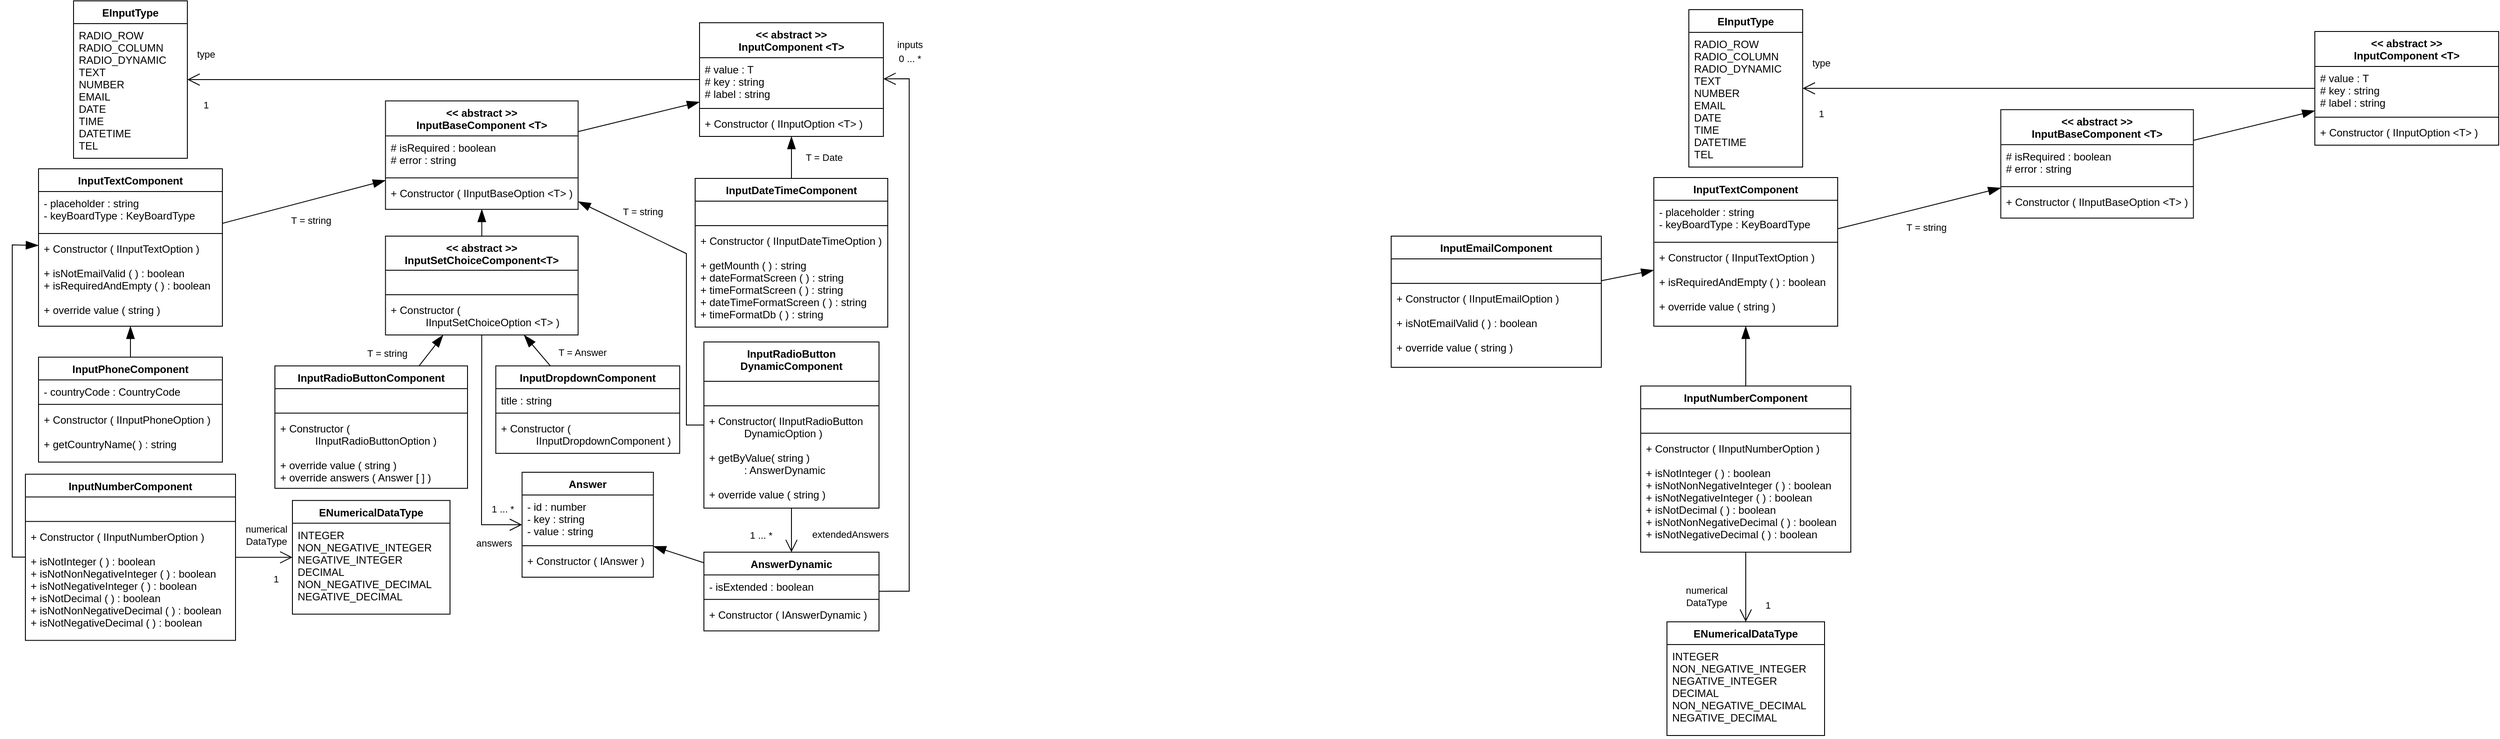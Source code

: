 <mxfile version="20.3.0" type="device"><diagram id="oLknjcHuUUipxlA5i6N5" name="Page-1"><mxGraphModel dx="874" dy="568" grid="1" gridSize="10" guides="1" tooltips="1" connect="1" arrows="1" fold="1" page="1" pageScale="1" pageWidth="4681" pageHeight="3300" math="0" shadow="0"><root><mxCell id="0"/><mxCell id="1" parent="0"/><mxCell id="k_0akFqak8C3ro5YNcgT-1" value="&lt;&lt; abstract &gt;&gt;&#10;InputComponent &lt;T&gt;" style="swimlane;fontStyle=1;align=center;verticalAlign=top;childLayout=stackLayout;horizontal=1;startSize=40;horizontalStack=0;resizeParent=1;resizeParentMax=0;resizeLast=0;collapsible=1;marginBottom=0;" vertex="1" parent="1"><mxGeometry x="970" y="155" width="210" height="130" as="geometry"/></mxCell><mxCell id="k_0akFqak8C3ro5YNcgT-2" value="# value : T&#10;# key : string&#10;# label : string" style="text;strokeColor=none;fillColor=none;align=left;verticalAlign=top;spacingLeft=4;spacingRight=4;overflow=hidden;rotatable=0;points=[[0,0.5],[1,0.5]];portConstraint=eastwest;" vertex="1" parent="k_0akFqak8C3ro5YNcgT-1"><mxGeometry y="40" width="210" height="54" as="geometry"/></mxCell><mxCell id="k_0akFqak8C3ro5YNcgT-3" value="" style="line;strokeWidth=1;fillColor=none;align=left;verticalAlign=middle;spacingTop=-1;spacingLeft=3;spacingRight=3;rotatable=0;labelPosition=right;points=[];portConstraint=eastwest;" vertex="1" parent="k_0akFqak8C3ro5YNcgT-1"><mxGeometry y="94" width="210" height="8" as="geometry"/></mxCell><mxCell id="k_0akFqak8C3ro5YNcgT-4" value="+ Constructor ( IInputOption &lt;T&gt; )" style="text;strokeColor=none;fillColor=none;align=left;verticalAlign=top;spacingLeft=4;spacingRight=4;overflow=hidden;rotatable=0;points=[[0,0.5],[1,0.5]];portConstraint=eastwest;" vertex="1" parent="k_0akFqak8C3ro5YNcgT-1"><mxGeometry y="102" width="210" height="28" as="geometry"/></mxCell><mxCell id="k_0akFqak8C3ro5YNcgT-5" value="EInputType" style="swimlane;fontStyle=1;align=center;verticalAlign=top;childLayout=stackLayout;horizontal=1;startSize=26;horizontalStack=0;resizeParent=1;resizeParentMax=0;resizeLast=0;collapsible=1;marginBottom=0;" vertex="1" parent="1"><mxGeometry x="255" y="130" width="130" height="180" as="geometry"/></mxCell><mxCell id="k_0akFqak8C3ro5YNcgT-6" value="RADIO_ROW&#10;    RADIO_COLUMN&#10;    RADIO_DYNAMIC&#10;    TEXT&#10;    NUMBER&#10;    EMAIL&#10;    DATE&#10;    TIME&#10;    DATETIME&#10;TEL" style="text;strokeColor=none;fillColor=none;align=left;verticalAlign=top;spacingLeft=4;spacingRight=4;overflow=hidden;rotatable=0;points=[[0,0.5],[1,0.5]];portConstraint=eastwest;" vertex="1" parent="k_0akFqak8C3ro5YNcgT-5"><mxGeometry y="26" width="130" height="154" as="geometry"/></mxCell><mxCell id="k_0akFqak8C3ro5YNcgT-7" value="" style="endArrow=open;html=1;rounded=0;endFill=0;endSize=12;startSize=12;" edge="1" parent="1" source="k_0akFqak8C3ro5YNcgT-1" target="k_0akFqak8C3ro5YNcgT-5"><mxGeometry width="50" height="50" relative="1" as="geometry"><mxPoint x="688" y="475" as="sourcePoint"/><mxPoint x="738" y="425" as="targetPoint"/></mxGeometry></mxCell><mxCell id="k_0akFqak8C3ro5YNcgT-8" value="type" style="edgeLabel;html=1;align=center;verticalAlign=middle;resizable=0;points=[];" vertex="1" connectable="0" parent="k_0akFqak8C3ro5YNcgT-7"><mxGeometry x="-0.674" relative="1" as="geometry"><mxPoint x="-469" y="-29" as="offset"/></mxGeometry></mxCell><mxCell id="k_0akFqak8C3ro5YNcgT-9" value="1" style="edgeLabel;html=1;align=center;verticalAlign=middle;resizable=0;points=[];" vertex="1" connectable="0" parent="k_0akFqak8C3ro5YNcgT-7"><mxGeometry x="-0.396" y="-3" relative="1" as="geometry"><mxPoint x="-388" y="32" as="offset"/></mxGeometry></mxCell><mxCell id="k_0akFqak8C3ro5YNcgT-10" value="&lt;&lt; abstract &gt;&gt;&#10;InputBaseComponent &lt;T&gt;" style="swimlane;fontStyle=1;align=center;verticalAlign=top;childLayout=stackLayout;horizontal=1;startSize=40;horizontalStack=0;resizeParent=1;resizeParentMax=0;resizeLast=0;collapsible=1;marginBottom=0;" vertex="1" parent="1"><mxGeometry x="611.3" y="244.33" width="220" height="124" as="geometry"/></mxCell><mxCell id="k_0akFqak8C3ro5YNcgT-11" value="# isRequired : boolean&#10;# error : string" style="text;strokeColor=none;fillColor=none;align=left;verticalAlign=top;spacingLeft=4;spacingRight=4;overflow=hidden;rotatable=0;points=[[0,0.5],[1,0.5]];portConstraint=eastwest;" vertex="1" parent="k_0akFqak8C3ro5YNcgT-10"><mxGeometry y="40" width="220" height="44" as="geometry"/></mxCell><mxCell id="k_0akFqak8C3ro5YNcgT-12" value="" style="line;strokeWidth=1;fillColor=none;align=left;verticalAlign=middle;spacingTop=-1;spacingLeft=3;spacingRight=3;rotatable=0;labelPosition=right;points=[];portConstraint=eastwest;" vertex="1" parent="k_0akFqak8C3ro5YNcgT-10"><mxGeometry y="84" width="220" height="8" as="geometry"/></mxCell><mxCell id="k_0akFqak8C3ro5YNcgT-13" value="+ Constructor ( IInputBaseOption &lt;T&gt; )" style="text;strokeColor=none;fillColor=none;align=left;verticalAlign=top;spacingLeft=4;spacingRight=4;overflow=hidden;rotatable=0;points=[[0,0.5],[1,0.5]];portConstraint=eastwest;" vertex="1" parent="k_0akFqak8C3ro5YNcgT-10"><mxGeometry y="92" width="220" height="32" as="geometry"/></mxCell><mxCell id="k_0akFqak8C3ro5YNcgT-14" value="InputDateTimeComponent" style="swimlane;fontStyle=1;align=center;verticalAlign=top;childLayout=stackLayout;horizontal=1;startSize=26;horizontalStack=0;resizeParent=1;resizeParentMax=0;resizeLast=0;collapsible=1;marginBottom=0;" vertex="1" parent="1"><mxGeometry x="965" y="333" width="220" height="170" as="geometry"/></mxCell><mxCell id="k_0akFqak8C3ro5YNcgT-15" value=" " style="text;strokeColor=none;fillColor=none;align=left;verticalAlign=top;spacingLeft=4;spacingRight=4;overflow=hidden;rotatable=0;points=[[0,0.5],[1,0.5]];portConstraint=eastwest;" vertex="1" parent="k_0akFqak8C3ro5YNcgT-14"><mxGeometry y="26" width="220" height="24" as="geometry"/></mxCell><mxCell id="k_0akFqak8C3ro5YNcgT-16" value="" style="line;strokeWidth=1;fillColor=none;align=left;verticalAlign=middle;spacingTop=-1;spacingLeft=3;spacingRight=3;rotatable=0;labelPosition=right;points=[];portConstraint=eastwest;" vertex="1" parent="k_0akFqak8C3ro5YNcgT-14"><mxGeometry y="50" width="220" height="8" as="geometry"/></mxCell><mxCell id="k_0akFqak8C3ro5YNcgT-17" value="+ Constructor ( IInputDateTimeOption )&#10;&#10;+ getMounth ( ) : string&#10;+ dateFormatScreen ( ) : string&#10;+ timeFormatScreen ( ) : string&#10;+ dateTimeFormatScreen ( ) : string&#10;+ timeFormatDb ( ) : string" style="text;strokeColor=none;fillColor=none;align=left;verticalAlign=top;spacingLeft=4;spacingRight=4;overflow=hidden;rotatable=0;points=[[0,0.5],[1,0.5]];portConstraint=eastwest;" vertex="1" parent="k_0akFqak8C3ro5YNcgT-14"><mxGeometry y="58" width="220" height="112" as="geometry"/></mxCell><mxCell id="k_0akFqak8C3ro5YNcgT-18" value="" style="endArrow=blockThin;html=1;rounded=0;endFill=1;endSize=12;startSize=12;" edge="1" parent="1" source="k_0akFqak8C3ro5YNcgT-10" target="k_0akFqak8C3ro5YNcgT-1"><mxGeometry width="50" height="50" relative="1" as="geometry"><mxPoint x="568.002" y="770.0" as="sourcePoint"/><mxPoint x="696.987" y="670.0" as="targetPoint"/></mxGeometry></mxCell><mxCell id="k_0akFqak8C3ro5YNcgT-19" value="" style="endArrow=blockThin;html=1;rounded=0;endFill=1;endSize=12;startSize=12;" edge="1" parent="1" source="k_0akFqak8C3ro5YNcgT-14" target="k_0akFqak8C3ro5YNcgT-1"><mxGeometry width="50" height="50" relative="1" as="geometry"><mxPoint x="515.429" y="627" as="sourcePoint"/><mxPoint x="636.607" y="540" as="targetPoint"/></mxGeometry></mxCell><mxCell id="k_0akFqak8C3ro5YNcgT-20" value="T = Date" style="edgeLabel;html=1;align=center;verticalAlign=middle;resizable=0;points=[];" vertex="1" connectable="0" parent="k_0akFqak8C3ro5YNcgT-19"><mxGeometry x="-0.301" y="-2" relative="1" as="geometry"><mxPoint x="35" y="-7" as="offset"/></mxGeometry></mxCell><mxCell id="k_0akFqak8C3ro5YNcgT-21" value="InputTextComponent" style="swimlane;fontStyle=1;align=center;verticalAlign=top;childLayout=stackLayout;horizontal=1;startSize=26;horizontalStack=0;resizeParent=1;resizeParentMax=0;resizeLast=0;collapsible=1;marginBottom=0;" vertex="1" parent="1"><mxGeometry x="215" y="322" width="210" height="180" as="geometry"/></mxCell><mxCell id="k_0akFqak8C3ro5YNcgT-22" value="- placeholder : string&#10;- keyBoardType : KeyBoardType&#10;" style="text;strokeColor=none;fillColor=none;align=left;verticalAlign=top;spacingLeft=4;spacingRight=4;overflow=hidden;rotatable=0;points=[[0,0.5],[1,0.5]];portConstraint=eastwest;" vertex="1" parent="k_0akFqak8C3ro5YNcgT-21"><mxGeometry y="26" width="210" height="44" as="geometry"/></mxCell><mxCell id="k_0akFqak8C3ro5YNcgT-23" value="" style="line;strokeWidth=1;fillColor=none;align=left;verticalAlign=middle;spacingTop=-1;spacingLeft=3;spacingRight=3;rotatable=0;labelPosition=right;points=[];portConstraint=eastwest;" vertex="1" parent="k_0akFqak8C3ro5YNcgT-21"><mxGeometry y="70" width="210" height="8" as="geometry"/></mxCell><mxCell id="k_0akFqak8C3ro5YNcgT-24" value="+ Constructor ( IInputTextOption )&#10;&#10;+ isNotEmailValid ( ) : boolean&#10;+ isRequiredAndEmpty ( ) : boolean&#10;&#10;+ override value ( string )" style="text;strokeColor=none;fillColor=none;align=left;verticalAlign=top;spacingLeft=4;spacingRight=4;overflow=hidden;rotatable=0;points=[[0,0.5],[1,0.5]];portConstraint=eastwest;" vertex="1" parent="k_0akFqak8C3ro5YNcgT-21"><mxGeometry y="78" width="210" height="102" as="geometry"/></mxCell><mxCell id="k_0akFqak8C3ro5YNcgT-25" value="" style="endArrow=blockThin;html=1;rounded=0;endFill=1;endSize=12;startSize=12;" edge="1" parent="1" source="k_0akFqak8C3ro5YNcgT-21" target="k_0akFqak8C3ro5YNcgT-10"><mxGeometry width="50" height="50" relative="1" as="geometry"><mxPoint x="696.89" y="821" as="sourcePoint"/><mxPoint x="572.003" y="734" as="targetPoint"/><Array as="points"/></mxGeometry></mxCell><mxCell id="k_0akFqak8C3ro5YNcgT-26" value="T = string" style="edgeLabel;html=1;align=center;verticalAlign=middle;resizable=0;points=[];" vertex="1" connectable="0" parent="k_0akFqak8C3ro5YNcgT-25"><mxGeometry x="-0.301" y="-2" relative="1" as="geometry"><mxPoint x="35" y="12" as="offset"/></mxGeometry></mxCell><mxCell id="k_0akFqak8C3ro5YNcgT-27" value="InputNumberComponent" style="swimlane;fontStyle=1;align=center;verticalAlign=top;childLayout=stackLayout;horizontal=1;startSize=26;horizontalStack=0;resizeParent=1;resizeParentMax=0;resizeLast=0;collapsible=1;marginBottom=0;" vertex="1" parent="1"><mxGeometry x="200" y="671.27" width="240" height="190" as="geometry"/></mxCell><mxCell id="k_0akFqak8C3ro5YNcgT-28" value=" " style="text;strokeColor=none;fillColor=none;align=left;verticalAlign=top;spacingLeft=4;spacingRight=4;overflow=hidden;rotatable=0;points=[[0,0.5],[1,0.5]];portConstraint=eastwest;" vertex="1" parent="k_0akFqak8C3ro5YNcgT-27"><mxGeometry y="26" width="240" height="24" as="geometry"/></mxCell><mxCell id="k_0akFqak8C3ro5YNcgT-29" value="" style="line;strokeWidth=1;fillColor=none;align=left;verticalAlign=middle;spacingTop=-1;spacingLeft=3;spacingRight=3;rotatable=0;labelPosition=right;points=[];portConstraint=eastwest;" vertex="1" parent="k_0akFqak8C3ro5YNcgT-27"><mxGeometry y="50" width="240" height="8" as="geometry"/></mxCell><mxCell id="k_0akFqak8C3ro5YNcgT-30" value="+ Constructor ( IInputNumberOption )&#10;&#10;+ isNotInteger ( ) : boolean&#10;+ isNotNonNegativeInteger ( ) : boolean&#10;+ isNotNegativeInteger ( ) : boolean&#10;+ isNotDecimal ( ) : boolean&#10;+ isNotNonNegativeDecimal ( ) : boolean&#10;+ isNotNegativeDecimal ( ) : boolean" style="text;strokeColor=none;fillColor=none;align=left;verticalAlign=top;spacingLeft=4;spacingRight=4;overflow=hidden;rotatable=0;points=[[0,0.5],[1,0.5]];portConstraint=eastwest;" vertex="1" parent="k_0akFqak8C3ro5YNcgT-27"><mxGeometry y="58" width="240" height="132" as="geometry"/></mxCell><mxCell id="k_0akFqak8C3ro5YNcgT-31" value="" style="endArrow=blockThin;html=1;rounded=0;endFill=1;endSize=12;startSize=12;" edge="1" parent="1" source="k_0akFqak8C3ro5YNcgT-27" target="k_0akFqak8C3ro5YNcgT-21"><mxGeometry width="50" height="50" relative="1" as="geometry"><mxPoint x="40.001" y="719.94" as="sourcePoint"/><mxPoint x="117.861" y="624.94" as="targetPoint"/><Array as="points"><mxPoint x="185" y="766"/><mxPoint x="185" y="409"/></Array></mxGeometry></mxCell><mxCell id="k_0akFqak8C3ro5YNcgT-32" value="&lt;&lt; abstract &gt;&gt;&#10;InputSetChoiceComponent&lt;T&gt;" style="swimlane;fontStyle=1;align=center;verticalAlign=top;childLayout=stackLayout;horizontal=1;startSize=39;horizontalStack=0;resizeParent=1;resizeParentMax=0;resizeLast=0;collapsible=1;marginBottom=0;" vertex="1" parent="1"><mxGeometry x="611.3" y="399" width="220" height="113" as="geometry"/></mxCell><mxCell id="k_0akFqak8C3ro5YNcgT-33" value=" " style="text;strokeColor=none;fillColor=none;align=left;verticalAlign=top;spacingLeft=4;spacingRight=4;overflow=hidden;rotatable=0;points=[[0,0.5],[1,0.5]];portConstraint=eastwest;" vertex="1" parent="k_0akFqak8C3ro5YNcgT-32"><mxGeometry y="39" width="220" height="24" as="geometry"/></mxCell><mxCell id="k_0akFqak8C3ro5YNcgT-34" value="" style="line;strokeWidth=1;fillColor=none;align=left;verticalAlign=middle;spacingTop=-1;spacingLeft=3;spacingRight=3;rotatable=0;labelPosition=right;points=[];portConstraint=eastwest;" vertex="1" parent="k_0akFqak8C3ro5YNcgT-32"><mxGeometry y="63" width="220" height="8" as="geometry"/></mxCell><mxCell id="k_0akFqak8C3ro5YNcgT-35" value="+ Constructor (&#10;            IInputSetChoiceOption &lt;T&gt; )&#10;" style="text;strokeColor=none;fillColor=none;align=left;verticalAlign=top;spacingLeft=4;spacingRight=4;overflow=hidden;rotatable=0;points=[[0,0.5],[1,0.5]];portConstraint=eastwest;" vertex="1" parent="k_0akFqak8C3ro5YNcgT-32"><mxGeometry y="71" width="220" height="42" as="geometry"/></mxCell><mxCell id="k_0akFqak8C3ro5YNcgT-36" value="" style="endArrow=blockThin;html=1;rounded=0;endFill=1;endSize=12;startSize=12;" edge="1" parent="1" source="k_0akFqak8C3ro5YNcgT-32" target="k_0akFqak8C3ro5YNcgT-10"><mxGeometry width="50" height="50" relative="1" as="geometry"><mxPoint x="564.05" y="734.33" as="sourcePoint"/><mxPoint x="635.3" y="639.33" as="targetPoint"/></mxGeometry></mxCell><mxCell id="k_0akFqak8C3ro5YNcgT-37" value="Answer" style="swimlane;fontStyle=1;align=center;verticalAlign=top;childLayout=stackLayout;horizontal=1;startSize=26;horizontalStack=0;resizeParent=1;resizeParentMax=0;resizeLast=0;collapsible=1;marginBottom=0;" vertex="1" parent="1"><mxGeometry x="767.3" y="669.0" width="150" height="120" as="geometry"/></mxCell><mxCell id="k_0akFqak8C3ro5YNcgT-38" value="- id : number&#10;- key : string&#10;- value : string" style="text;strokeColor=none;fillColor=none;align=left;verticalAlign=top;spacingLeft=4;spacingRight=4;overflow=hidden;rotatable=0;points=[[0,0.5],[1,0.5]];portConstraint=eastwest;" vertex="1" parent="k_0akFqak8C3ro5YNcgT-37"><mxGeometry y="26" width="150" height="54" as="geometry"/></mxCell><mxCell id="k_0akFqak8C3ro5YNcgT-39" value="" style="line;strokeWidth=1;fillColor=none;align=left;verticalAlign=middle;spacingTop=-1;spacingLeft=3;spacingRight=3;rotatable=0;labelPosition=right;points=[];portConstraint=eastwest;" vertex="1" parent="k_0akFqak8C3ro5YNcgT-37"><mxGeometry y="80" width="150" height="8" as="geometry"/></mxCell><mxCell id="k_0akFqak8C3ro5YNcgT-40" value="+ Constructor ( IAnswer )" style="text;strokeColor=none;fillColor=none;align=left;verticalAlign=top;spacingLeft=4;spacingRight=4;overflow=hidden;rotatable=0;points=[[0,0.5],[1,0.5]];portConstraint=eastwest;" vertex="1" parent="k_0akFqak8C3ro5YNcgT-37"><mxGeometry y="88" width="150" height="32" as="geometry"/></mxCell><mxCell id="k_0akFqak8C3ro5YNcgT-41" value="AnswerDynamic" style="swimlane;fontStyle=1;align=center;verticalAlign=top;childLayout=stackLayout;horizontal=1;startSize=26;horizontalStack=0;resizeParent=1;resizeParentMax=0;resizeLast=0;collapsible=1;marginBottom=0;" vertex="1" parent="1"><mxGeometry x="975" y="760.33" width="200" height="90" as="geometry"/></mxCell><mxCell id="k_0akFqak8C3ro5YNcgT-42" value="- isExtended : boolean" style="text;strokeColor=none;fillColor=none;align=left;verticalAlign=top;spacingLeft=4;spacingRight=4;overflow=hidden;rotatable=0;points=[[0,0.5],[1,0.5]];portConstraint=eastwest;" vertex="1" parent="k_0akFqak8C3ro5YNcgT-41"><mxGeometry y="26" width="200" height="24" as="geometry"/></mxCell><mxCell id="k_0akFqak8C3ro5YNcgT-43" value="" style="line;strokeWidth=1;fillColor=none;align=left;verticalAlign=middle;spacingTop=-1;spacingLeft=3;spacingRight=3;rotatable=0;labelPosition=right;points=[];portConstraint=eastwest;" vertex="1" parent="k_0akFqak8C3ro5YNcgT-41"><mxGeometry y="50" width="200" height="8" as="geometry"/></mxCell><mxCell id="k_0akFqak8C3ro5YNcgT-44" value="+ Constructor ( IAnswerDynamic )" style="text;strokeColor=none;fillColor=none;align=left;verticalAlign=top;spacingLeft=4;spacingRight=4;overflow=hidden;rotatable=0;points=[[0,0.5],[1,0.5]];portConstraint=eastwest;" vertex="1" parent="k_0akFqak8C3ro5YNcgT-41"><mxGeometry y="58" width="200" height="32" as="geometry"/></mxCell><mxCell id="k_0akFqak8C3ro5YNcgT-45" value="InputPhoneComponent" style="swimlane;fontStyle=1;align=center;verticalAlign=top;childLayout=stackLayout;horizontal=1;startSize=26;horizontalStack=0;resizeParent=1;resizeParentMax=0;resizeLast=0;collapsible=1;marginBottom=0;" vertex="1" parent="1"><mxGeometry x="215" y="537.39" width="210" height="120" as="geometry"/></mxCell><mxCell id="k_0akFqak8C3ro5YNcgT-46" value="- countryCode : CountryCode" style="text;strokeColor=none;fillColor=none;align=left;verticalAlign=top;spacingLeft=4;spacingRight=4;overflow=hidden;rotatable=0;points=[[0,0.5],[1,0.5]];portConstraint=eastwest;" vertex="1" parent="k_0akFqak8C3ro5YNcgT-45"><mxGeometry y="26" width="210" height="24" as="geometry"/></mxCell><mxCell id="k_0akFqak8C3ro5YNcgT-47" value="" style="line;strokeWidth=1;fillColor=none;align=left;verticalAlign=middle;spacingTop=-1;spacingLeft=3;spacingRight=3;rotatable=0;labelPosition=right;points=[];portConstraint=eastwest;" vertex="1" parent="k_0akFqak8C3ro5YNcgT-45"><mxGeometry y="50" width="210" height="8" as="geometry"/></mxCell><mxCell id="k_0akFqak8C3ro5YNcgT-48" value="+ Constructor ( IInputPhoneOption )&#10;&#10;+ getCountryName( ) : string" style="text;strokeColor=none;fillColor=none;align=left;verticalAlign=top;spacingLeft=4;spacingRight=4;overflow=hidden;rotatable=0;points=[[0,0.5],[1,0.5]];portConstraint=eastwest;" vertex="1" parent="k_0akFqak8C3ro5YNcgT-45"><mxGeometry y="58" width="210" height="62" as="geometry"/></mxCell><mxCell id="k_0akFqak8C3ro5YNcgT-49" value="" style="endArrow=blockThin;html=1;rounded=0;endFill=1;endSize=12;startSize=12;" edge="1" parent="1" source="k_0akFqak8C3ro5YNcgT-45" target="k_0akFqak8C3ro5YNcgT-21"><mxGeometry width="50" height="50" relative="1" as="geometry"><mxPoint x="250" y="724.94" as="sourcePoint"/><mxPoint x="120" y="654.94" as="targetPoint"/><Array as="points"/></mxGeometry></mxCell><mxCell id="k_0akFqak8C3ro5YNcgT-50" value="" style="endArrow=open;html=1;rounded=0;endFill=0;endSize=12;startSize=12;" edge="1" parent="1" source="k_0akFqak8C3ro5YNcgT-32" target="k_0akFqak8C3ro5YNcgT-37"><mxGeometry width="50" height="50" relative="1" as="geometry"><mxPoint x="865.516" y="709.33" as="sourcePoint"/><mxPoint x="808" y="674.995" as="targetPoint"/><Array as="points"><mxPoint x="721" y="729"/></Array></mxGeometry></mxCell><mxCell id="k_0akFqak8C3ro5YNcgT-51" value="answers" style="edgeLabel;html=1;align=center;verticalAlign=middle;resizable=0;points=[];" vertex="1" connectable="0" parent="k_0akFqak8C3ro5YNcgT-50"><mxGeometry x="-0.674" relative="1" as="geometry"><mxPoint x="14" y="195" as="offset"/></mxGeometry></mxCell><mxCell id="k_0akFqak8C3ro5YNcgT-52" value="1 ... *" style="edgeLabel;html=1;align=center;verticalAlign=middle;resizable=0;points=[];" vertex="1" connectable="0" parent="k_0akFqak8C3ro5YNcgT-50"><mxGeometry x="-0.396" y="-3" relative="1" as="geometry"><mxPoint x="27" y="119" as="offset"/></mxGeometry></mxCell><mxCell id="k_0akFqak8C3ro5YNcgT-53" value="InputRadioButton&#10;DynamicComponent" style="swimlane;fontStyle=1;align=center;verticalAlign=top;childLayout=stackLayout;horizontal=1;startSize=45;horizontalStack=0;resizeParent=1;resizeParentMax=0;resizeLast=0;collapsible=1;marginBottom=0;" vertex="1" parent="1"><mxGeometry x="975" y="520" width="200" height="190" as="geometry"/></mxCell><mxCell id="k_0akFqak8C3ro5YNcgT-54" value=" " style="text;strokeColor=none;fillColor=none;align=left;verticalAlign=top;spacingLeft=4;spacingRight=4;overflow=hidden;rotatable=0;points=[[0,0.5],[1,0.5]];portConstraint=eastwest;" vertex="1" parent="k_0akFqak8C3ro5YNcgT-53"><mxGeometry y="45" width="200" height="24" as="geometry"/></mxCell><mxCell id="k_0akFqak8C3ro5YNcgT-55" value="" style="line;strokeWidth=1;fillColor=none;align=left;verticalAlign=middle;spacingTop=-1;spacingLeft=3;spacingRight=3;rotatable=0;labelPosition=right;points=[];portConstraint=eastwest;" vertex="1" parent="k_0akFqak8C3ro5YNcgT-53"><mxGeometry y="69" width="200" height="8" as="geometry"/></mxCell><mxCell id="k_0akFqak8C3ro5YNcgT-56" value="+ Constructor( IInputRadioButton&#10;            DynamicOption )&#10;&#10;+ getByValue( string )&#10;            : AnswerDynamic&#10;&#10;+ override value ( string )" style="text;strokeColor=none;fillColor=none;align=left;verticalAlign=top;spacingLeft=4;spacingRight=4;overflow=hidden;rotatable=0;points=[[0,0.5],[1,0.5]];portConstraint=eastwest;" vertex="1" parent="k_0akFqak8C3ro5YNcgT-53"><mxGeometry y="77" width="200" height="113" as="geometry"/></mxCell><mxCell id="k_0akFqak8C3ro5YNcgT-57" value="" style="endArrow=blockThin;html=1;rounded=0;endFill=1;endSize=12;startSize=12;" edge="1" parent="1" source="k_0akFqak8C3ro5YNcgT-53" target="k_0akFqak8C3ro5YNcgT-10"><mxGeometry width="50" height="50" relative="1" as="geometry"><mxPoint x="712.706" y="774" as="sourcePoint"/><mxPoint x="660.353" y="685" as="targetPoint"/><Array as="points"><mxPoint x="955" y="615"/><mxPoint x="955" y="419"/></Array></mxGeometry></mxCell><mxCell id="k_0akFqak8C3ro5YNcgT-58" value="T = string" style="edgeLabel;html=1;align=center;verticalAlign=middle;resizable=0;points=[];" vertex="1" connectable="0" parent="k_0akFqak8C3ro5YNcgT-57"><mxGeometry x="-0.301" y="-2" relative="1" as="geometry"><mxPoint x="-52" y="-141" as="offset"/></mxGeometry></mxCell><mxCell id="k_0akFqak8C3ro5YNcgT-59" value="" style="endArrow=open;html=1;rounded=0;endFill=0;endSize=12;startSize=12;" edge="1" parent="1" source="k_0akFqak8C3ro5YNcgT-53" target="k_0akFqak8C3ro5YNcgT-41"><mxGeometry width="50" height="50" relative="1" as="geometry"><mxPoint x="15" y="536" as="sourcePoint"/><mxPoint x="15" y="616" as="targetPoint"/></mxGeometry></mxCell><mxCell id="k_0akFqak8C3ro5YNcgT-60" value="extendedAnswers" style="edgeLabel;html=1;align=center;verticalAlign=middle;resizable=0;points=[];" vertex="1" connectable="0" parent="k_0akFqak8C3ro5YNcgT-59"><mxGeometry x="-0.674" relative="1" as="geometry"><mxPoint x="67" y="22" as="offset"/></mxGeometry></mxCell><mxCell id="k_0akFqak8C3ro5YNcgT-61" value="1 ... *" style="edgeLabel;html=1;align=center;verticalAlign=middle;resizable=0;points=[];" vertex="1" connectable="0" parent="k_0akFqak8C3ro5YNcgT-59"><mxGeometry x="-0.396" y="-3" relative="1" as="geometry"><mxPoint x="-32" y="16" as="offset"/></mxGeometry></mxCell><mxCell id="k_0akFqak8C3ro5YNcgT-62" value="" style="curved=1;endArrow=blockThin;html=1;rounded=0;endFill=1;endSize=12;startSize=12;" edge="1" parent="1" source="k_0akFqak8C3ro5YNcgT-41" target="k_0akFqak8C3ro5YNcgT-37"><mxGeometry width="50" height="50" relative="1" as="geometry"><mxPoint x="828" y="865.33" as="sourcePoint"/><mxPoint x="835" y="790" as="targetPoint"/><Array as="points"/></mxGeometry></mxCell><mxCell id="k_0akFqak8C3ro5YNcgT-63" value="" style="endArrow=open;html=1;rounded=0;endFill=0;endSize=12;startSize=12;" edge="1" parent="1" source="k_0akFqak8C3ro5YNcgT-41" target="k_0akFqak8C3ro5YNcgT-1"><mxGeometry width="50" height="50" relative="1" as="geometry"><mxPoint x="232.48" y="505" as="sourcePoint"/><mxPoint x="232.48" y="571" as="targetPoint"/><Array as="points"><mxPoint x="1209.48" y="805"/><mxPoint x="1209.48" y="219"/></Array></mxGeometry></mxCell><mxCell id="k_0akFqak8C3ro5YNcgT-64" value="inputs" style="edgeLabel;html=1;align=center;verticalAlign=middle;resizable=0;points=[];" vertex="1" connectable="0" parent="k_0akFqak8C3ro5YNcgT-63"><mxGeometry x="-0.674" relative="1" as="geometry"><mxPoint y="-554" as="offset"/></mxGeometry></mxCell><mxCell id="k_0akFqak8C3ro5YNcgT-65" value="0 ... *" style="edgeLabel;html=1;align=center;verticalAlign=middle;resizable=0;points=[];" vertex="1" connectable="0" parent="k_0akFqak8C3ro5YNcgT-63"><mxGeometry x="-0.396" y="-3" relative="1" as="geometry"><mxPoint x="-3" y="-447" as="offset"/></mxGeometry></mxCell><mxCell id="k_0akFqak8C3ro5YNcgT-66" value="ENumericalDataType" style="swimlane;fontStyle=1;align=center;verticalAlign=top;childLayout=stackLayout;horizontal=1;startSize=26;horizontalStack=0;resizeParent=1;resizeParentMax=0;resizeLast=0;collapsible=1;marginBottom=0;" vertex="1" parent="1"><mxGeometry x="505" y="701.27" width="180" height="130" as="geometry"/></mxCell><mxCell id="k_0akFqak8C3ro5YNcgT-67" value="INTEGER&#10;NON_NEGATIVE_INTEGER&#10;NEGATIVE_INTEGER&#10;DECIMAL&#10;NON_NEGATIVE_DECIMAL&#10;NEGATIVE_DECIMAL" style="text;strokeColor=none;fillColor=none;align=left;verticalAlign=top;spacingLeft=4;spacingRight=4;overflow=hidden;rotatable=0;points=[[0,0.5],[1,0.5]];portConstraint=eastwest;" vertex="1" parent="k_0akFqak8C3ro5YNcgT-66"><mxGeometry y="26" width="180" height="104" as="geometry"/></mxCell><mxCell id="k_0akFqak8C3ro5YNcgT-68" value="" style="endArrow=open;html=1;rounded=0;endFill=0;endSize=12;startSize=12;" edge="1" parent="1" source="k_0akFqak8C3ro5YNcgT-27" target="k_0akFqak8C3ro5YNcgT-66"><mxGeometry width="50" height="50" relative="1" as="geometry"><mxPoint x="723" y="984.58" as="sourcePoint"/><mxPoint x="638" y="984.58" as="targetPoint"/><Array as="points"/></mxGeometry></mxCell><mxCell id="k_0akFqak8C3ro5YNcgT-69" value="numerical&lt;br&gt;DataType" style="edgeLabel;html=1;align=center;verticalAlign=middle;resizable=0;points=[];" vertex="1" connectable="0" parent="k_0akFqak8C3ro5YNcgT-68"><mxGeometry x="-0.674" relative="1" as="geometry"><mxPoint x="24" y="-26" as="offset"/></mxGeometry></mxCell><mxCell id="k_0akFqak8C3ro5YNcgT-70" value="1" style="edgeLabel;html=1;align=center;verticalAlign=middle;resizable=0;points=[];" vertex="1" connectable="0" parent="k_0akFqak8C3ro5YNcgT-68"><mxGeometry x="-0.396" y="-3" relative="1" as="geometry"><mxPoint x="26" y="21" as="offset"/></mxGeometry></mxCell><mxCell id="k_0akFqak8C3ro5YNcgT-71" value="InputRadioButtonComponent" style="swimlane;fontStyle=1;align=center;verticalAlign=top;childLayout=stackLayout;horizontal=1;startSize=26;horizontalStack=0;resizeParent=1;resizeParentMax=0;resizeLast=0;collapsible=1;marginBottom=0;" vertex="1" parent="1"><mxGeometry x="485" y="547.39" width="220" height="140" as="geometry"/></mxCell><mxCell id="k_0akFqak8C3ro5YNcgT-72" value=" " style="text;strokeColor=none;fillColor=none;align=left;verticalAlign=top;spacingLeft=4;spacingRight=4;overflow=hidden;rotatable=0;points=[[0,0.5],[1,0.5]];portConstraint=eastwest;" vertex="1" parent="k_0akFqak8C3ro5YNcgT-71"><mxGeometry y="26" width="220" height="24" as="geometry"/></mxCell><mxCell id="k_0akFqak8C3ro5YNcgT-73" value="" style="line;strokeWidth=1;fillColor=none;align=left;verticalAlign=middle;spacingTop=-1;spacingLeft=3;spacingRight=3;rotatable=0;labelPosition=right;points=[];portConstraint=eastwest;" vertex="1" parent="k_0akFqak8C3ro5YNcgT-71"><mxGeometry y="50" width="220" height="8" as="geometry"/></mxCell><mxCell id="k_0akFqak8C3ro5YNcgT-74" value="+ Constructor (&#10;            IInputRadioButtonOption )&#10;&#10;+ override value ( string ) &#10;+ override answers ( Answer [ ] )" style="text;strokeColor=none;fillColor=none;align=left;verticalAlign=top;spacingLeft=4;spacingRight=4;overflow=hidden;rotatable=0;points=[[0,0.5],[1,0.5]];portConstraint=eastwest;" vertex="1" parent="k_0akFqak8C3ro5YNcgT-71"><mxGeometry y="58" width="220" height="82" as="geometry"/></mxCell><mxCell id="k_0akFqak8C3ro5YNcgT-75" value="InputDropdownComponent" style="swimlane;fontStyle=1;align=center;verticalAlign=top;childLayout=stackLayout;horizontal=1;startSize=26;horizontalStack=0;resizeParent=1;resizeParentMax=0;resizeLast=0;collapsible=1;marginBottom=0;" vertex="1" parent="1"><mxGeometry x="737.3" y="547.39" width="210" height="100" as="geometry"/></mxCell><mxCell id="k_0akFqak8C3ro5YNcgT-76" value="title : string" style="text;strokeColor=none;fillColor=none;align=left;verticalAlign=top;spacingLeft=4;spacingRight=4;overflow=hidden;rotatable=0;points=[[0,0.5],[1,0.5]];portConstraint=eastwest;" vertex="1" parent="k_0akFqak8C3ro5YNcgT-75"><mxGeometry y="26" width="210" height="24" as="geometry"/></mxCell><mxCell id="k_0akFqak8C3ro5YNcgT-77" value="" style="line;strokeWidth=1;fillColor=none;align=left;verticalAlign=middle;spacingTop=-1;spacingLeft=3;spacingRight=3;rotatable=0;labelPosition=right;points=[];portConstraint=eastwest;" vertex="1" parent="k_0akFqak8C3ro5YNcgT-75"><mxGeometry y="50" width="210" height="8" as="geometry"/></mxCell><mxCell id="k_0akFqak8C3ro5YNcgT-78" value="+ Constructor (&#10;            IInputDropdownComponent )&#10;" style="text;strokeColor=none;fillColor=none;align=left;verticalAlign=top;spacingLeft=4;spacingRight=4;overflow=hidden;rotatable=0;points=[[0,0.5],[1,0.5]];portConstraint=eastwest;" vertex="1" parent="k_0akFqak8C3ro5YNcgT-75"><mxGeometry y="58" width="210" height="42" as="geometry"/></mxCell><mxCell id="k_0akFqak8C3ro5YNcgT-79" value="" style="endArrow=blockThin;html=1;rounded=0;endFill=1;endSize=12;startSize=12;" edge="1" parent="1" source="k_0akFqak8C3ro5YNcgT-75" target="k_0akFqak8C3ro5YNcgT-32"><mxGeometry width="50" height="50" relative="1" as="geometry"><mxPoint x="777.3" y="599.33" as="sourcePoint"/><mxPoint x="777.3" y="557.33" as="targetPoint"/></mxGeometry></mxCell><mxCell id="k_0akFqak8C3ro5YNcgT-80" value="T = Answer" style="edgeLabel;html=1;align=center;verticalAlign=middle;resizable=0;points=[];" vertex="1" connectable="0" parent="k_0akFqak8C3ro5YNcgT-79"><mxGeometry x="-0.301" y="-2" relative="1" as="geometry"><mxPoint x="45" y="-2" as="offset"/></mxGeometry></mxCell><mxCell id="k_0akFqak8C3ro5YNcgT-81" value="" style="endArrow=blockThin;html=1;rounded=0;endFill=1;endSize=12;startSize=12;" edge="1" parent="1" source="k_0akFqak8C3ro5YNcgT-71" target="k_0akFqak8C3ro5YNcgT-32"><mxGeometry width="50" height="50" relative="1" as="geometry"><mxPoint x="812.777" y="619.33" as="sourcePoint"/><mxPoint x="770.823" y="550.33" as="targetPoint"/></mxGeometry></mxCell><mxCell id="k_0akFqak8C3ro5YNcgT-82" value="T = string" style="edgeLabel;html=1;align=center;verticalAlign=middle;resizable=0;points=[];" vertex="1" connectable="0" parent="k_0akFqak8C3ro5YNcgT-81"><mxGeometry x="-0.301" y="-2" relative="1" as="geometry"><mxPoint x="-48" y="-4" as="offset"/></mxGeometry></mxCell><mxCell id="k_0akFqak8C3ro5YNcgT-83" value="&lt;&lt; abstract &gt;&gt;&#10;InputComponent &lt;T&gt;" style="swimlane;fontStyle=1;align=center;verticalAlign=top;childLayout=stackLayout;horizontal=1;startSize=40;horizontalStack=0;resizeParent=1;resizeParentMax=0;resizeLast=0;collapsible=1;marginBottom=0;" vertex="1" parent="1"><mxGeometry x="2815" y="165" width="210" height="130" as="geometry"/></mxCell><mxCell id="k_0akFqak8C3ro5YNcgT-84" value="# value : T&#10;# key : string&#10;# label : string" style="text;strokeColor=none;fillColor=none;align=left;verticalAlign=top;spacingLeft=4;spacingRight=4;overflow=hidden;rotatable=0;points=[[0,0.5],[1,0.5]];portConstraint=eastwest;" vertex="1" parent="k_0akFqak8C3ro5YNcgT-83"><mxGeometry y="40" width="210" height="54" as="geometry"/></mxCell><mxCell id="k_0akFqak8C3ro5YNcgT-85" value="" style="line;strokeWidth=1;fillColor=none;align=left;verticalAlign=middle;spacingTop=-1;spacingLeft=3;spacingRight=3;rotatable=0;labelPosition=right;points=[];portConstraint=eastwest;" vertex="1" parent="k_0akFqak8C3ro5YNcgT-83"><mxGeometry y="94" width="210" height="8" as="geometry"/></mxCell><mxCell id="k_0akFqak8C3ro5YNcgT-86" value="+ Constructor ( IInputOption &lt;T&gt; )" style="text;strokeColor=none;fillColor=none;align=left;verticalAlign=top;spacingLeft=4;spacingRight=4;overflow=hidden;rotatable=0;points=[[0,0.5],[1,0.5]];portConstraint=eastwest;" vertex="1" parent="k_0akFqak8C3ro5YNcgT-83"><mxGeometry y="102" width="210" height="28" as="geometry"/></mxCell><mxCell id="k_0akFqak8C3ro5YNcgT-87" value="EInputType" style="swimlane;fontStyle=1;align=center;verticalAlign=top;childLayout=stackLayout;horizontal=1;startSize=26;horizontalStack=0;resizeParent=1;resizeParentMax=0;resizeLast=0;collapsible=1;marginBottom=0;" vertex="1" parent="1"><mxGeometry x="2100" y="140" width="130" height="180" as="geometry"/></mxCell><mxCell id="k_0akFqak8C3ro5YNcgT-88" value="RADIO_ROW&#10;    RADIO_COLUMN&#10;    RADIO_DYNAMIC&#10;    TEXT&#10;    NUMBER&#10;    EMAIL&#10;    DATE&#10;    TIME&#10;    DATETIME&#10;TEL" style="text;strokeColor=none;fillColor=none;align=left;verticalAlign=top;spacingLeft=4;spacingRight=4;overflow=hidden;rotatable=0;points=[[0,0.5],[1,0.5]];portConstraint=eastwest;" vertex="1" parent="k_0akFqak8C3ro5YNcgT-87"><mxGeometry y="26" width="130" height="154" as="geometry"/></mxCell><mxCell id="k_0akFqak8C3ro5YNcgT-89" value="" style="endArrow=open;html=1;rounded=0;endFill=0;endSize=12;startSize=12;" edge="1" source="k_0akFqak8C3ro5YNcgT-83" target="k_0akFqak8C3ro5YNcgT-87" parent="1"><mxGeometry width="50" height="50" relative="1" as="geometry"><mxPoint x="2533" y="485" as="sourcePoint"/><mxPoint x="2583" y="435" as="targetPoint"/></mxGeometry></mxCell><mxCell id="k_0akFqak8C3ro5YNcgT-90" value="type" style="edgeLabel;html=1;align=center;verticalAlign=middle;resizable=0;points=[];" vertex="1" connectable="0" parent="k_0akFqak8C3ro5YNcgT-89"><mxGeometry x="-0.674" relative="1" as="geometry"><mxPoint x="-469" y="-29" as="offset"/></mxGeometry></mxCell><mxCell id="k_0akFqak8C3ro5YNcgT-91" value="1" style="edgeLabel;html=1;align=center;verticalAlign=middle;resizable=0;points=[];" vertex="1" connectable="0" parent="k_0akFqak8C3ro5YNcgT-89"><mxGeometry x="-0.396" y="-3" relative="1" as="geometry"><mxPoint x="-388" y="32" as="offset"/></mxGeometry></mxCell><mxCell id="k_0akFqak8C3ro5YNcgT-92" value="&lt;&lt; abstract &gt;&gt;&#10;InputBaseComponent &lt;T&gt;" style="swimlane;fontStyle=1;align=center;verticalAlign=top;childLayout=stackLayout;horizontal=1;startSize=40;horizontalStack=0;resizeParent=1;resizeParentMax=0;resizeLast=0;collapsible=1;marginBottom=0;" vertex="1" parent="1"><mxGeometry x="2456.3" y="254.33" width="220" height="124" as="geometry"/></mxCell><mxCell id="k_0akFqak8C3ro5YNcgT-93" value="# isRequired : boolean&#10;# error : string" style="text;strokeColor=none;fillColor=none;align=left;verticalAlign=top;spacingLeft=4;spacingRight=4;overflow=hidden;rotatable=0;points=[[0,0.5],[1,0.5]];portConstraint=eastwest;" vertex="1" parent="k_0akFqak8C3ro5YNcgT-92"><mxGeometry y="40" width="220" height="44" as="geometry"/></mxCell><mxCell id="k_0akFqak8C3ro5YNcgT-94" value="" style="line;strokeWidth=1;fillColor=none;align=left;verticalAlign=middle;spacingTop=-1;spacingLeft=3;spacingRight=3;rotatable=0;labelPosition=right;points=[];portConstraint=eastwest;" vertex="1" parent="k_0akFqak8C3ro5YNcgT-92"><mxGeometry y="84" width="220" height="8" as="geometry"/></mxCell><mxCell id="k_0akFqak8C3ro5YNcgT-95" value="+ Constructor ( IInputBaseOption &lt;T&gt; )" style="text;strokeColor=none;fillColor=none;align=left;verticalAlign=top;spacingLeft=4;spacingRight=4;overflow=hidden;rotatable=0;points=[[0,0.5],[1,0.5]];portConstraint=eastwest;" vertex="1" parent="k_0akFqak8C3ro5YNcgT-92"><mxGeometry y="92" width="220" height="32" as="geometry"/></mxCell><mxCell id="k_0akFqak8C3ro5YNcgT-100" value="" style="endArrow=blockThin;html=1;rounded=0;endFill=1;endSize=12;startSize=12;" edge="1" source="k_0akFqak8C3ro5YNcgT-92" target="k_0akFqak8C3ro5YNcgT-83" parent="1"><mxGeometry width="50" height="50" relative="1" as="geometry"><mxPoint x="2413.002" y="780.0" as="sourcePoint"/><mxPoint x="2541.987" y="680.0" as="targetPoint"/></mxGeometry></mxCell><mxCell id="k_0akFqak8C3ro5YNcgT-103" value="InputTextComponent" style="swimlane;fontStyle=1;align=center;verticalAlign=top;childLayout=stackLayout;horizontal=1;startSize=26;horizontalStack=0;resizeParent=1;resizeParentMax=0;resizeLast=0;collapsible=1;marginBottom=0;" vertex="1" parent="1"><mxGeometry x="2060" y="332" width="210" height="170" as="geometry"/></mxCell><mxCell id="k_0akFqak8C3ro5YNcgT-104" value="- placeholder : string&#10;- keyBoardType : KeyBoardType&#10;" style="text;strokeColor=none;fillColor=none;align=left;verticalAlign=top;spacingLeft=4;spacingRight=4;overflow=hidden;rotatable=0;points=[[0,0.5],[1,0.5]];portConstraint=eastwest;" vertex="1" parent="k_0akFqak8C3ro5YNcgT-103"><mxGeometry y="26" width="210" height="44" as="geometry"/></mxCell><mxCell id="k_0akFqak8C3ro5YNcgT-105" value="" style="line;strokeWidth=1;fillColor=none;align=left;verticalAlign=middle;spacingTop=-1;spacingLeft=3;spacingRight=3;rotatable=0;labelPosition=right;points=[];portConstraint=eastwest;" vertex="1" parent="k_0akFqak8C3ro5YNcgT-103"><mxGeometry y="70" width="210" height="8" as="geometry"/></mxCell><mxCell id="k_0akFqak8C3ro5YNcgT-106" value="+ Constructor ( IInputTextOption )&#10;&#10;+ isRequiredAndEmpty ( ) : boolean&#10;&#10;+ override value ( string )" style="text;strokeColor=none;fillColor=none;align=left;verticalAlign=top;spacingLeft=4;spacingRight=4;overflow=hidden;rotatable=0;points=[[0,0.5],[1,0.5]];portConstraint=eastwest;" vertex="1" parent="k_0akFqak8C3ro5YNcgT-103"><mxGeometry y="78" width="210" height="92" as="geometry"/></mxCell><mxCell id="k_0akFqak8C3ro5YNcgT-107" value="" style="endArrow=blockThin;html=1;rounded=0;endFill=1;endSize=12;startSize=12;" edge="1" source="k_0akFqak8C3ro5YNcgT-103" target="k_0akFqak8C3ro5YNcgT-92" parent="1"><mxGeometry width="50" height="50" relative="1" as="geometry"><mxPoint x="2541.89" y="831" as="sourcePoint"/><mxPoint x="2417.003" y="744" as="targetPoint"/><Array as="points"/></mxGeometry></mxCell><mxCell id="k_0akFqak8C3ro5YNcgT-108" value="T = string" style="edgeLabel;html=1;align=center;verticalAlign=middle;resizable=0;points=[];" vertex="1" connectable="0" parent="k_0akFqak8C3ro5YNcgT-107"><mxGeometry x="-0.301" y="-2" relative="1" as="geometry"><mxPoint x="35" y="12" as="offset"/></mxGeometry></mxCell><mxCell id="k_0akFqak8C3ro5YNcgT-165" value="InputEmailComponent" style="swimlane;fontStyle=1;align=center;verticalAlign=top;childLayout=stackLayout;horizontal=1;startSize=26;horizontalStack=0;resizeParent=1;resizeParentMax=0;resizeLast=0;collapsible=1;marginBottom=0;" vertex="1" parent="1"><mxGeometry x="1760" y="399" width="240" height="150" as="geometry"/></mxCell><mxCell id="k_0akFqak8C3ro5YNcgT-166" value=" " style="text;strokeColor=none;fillColor=none;align=left;verticalAlign=top;spacingLeft=4;spacingRight=4;overflow=hidden;rotatable=0;points=[[0,0.5],[1,0.5]];portConstraint=eastwest;" vertex="1" parent="k_0akFqak8C3ro5YNcgT-165"><mxGeometry y="26" width="240" height="24" as="geometry"/></mxCell><mxCell id="k_0akFqak8C3ro5YNcgT-167" value="" style="line;strokeWidth=1;fillColor=none;align=left;verticalAlign=middle;spacingTop=-1;spacingLeft=3;spacingRight=3;rotatable=0;labelPosition=right;points=[];portConstraint=eastwest;" vertex="1" parent="k_0akFqak8C3ro5YNcgT-165"><mxGeometry y="50" width="240" height="8" as="geometry"/></mxCell><mxCell id="k_0akFqak8C3ro5YNcgT-168" value="+ Constructor ( IInputEmailOption )&#10;&#10;+ isNotEmailValid ( ) : boolean&#10;&#10;+ override value ( string )" style="text;strokeColor=none;fillColor=none;align=left;verticalAlign=top;spacingLeft=4;spacingRight=4;overflow=hidden;rotatable=0;points=[[0,0.5],[1,0.5]];portConstraint=eastwest;" vertex="1" parent="k_0akFqak8C3ro5YNcgT-165"><mxGeometry y="58" width="240" height="92" as="geometry"/></mxCell><mxCell id="k_0akFqak8C3ro5YNcgT-169" value="" style="endArrow=blockThin;html=1;rounded=0;endFill=1;endSize=12;startSize=12;" edge="1" parent="1" source="k_0akFqak8C3ro5YNcgT-165" target="k_0akFqak8C3ro5YNcgT-103"><mxGeometry width="50" height="50" relative="1" as="geometry"><mxPoint x="2280" y="400.66" as="sourcePoint"/><mxPoint x="2466.3" y="353.925" as="targetPoint"/><Array as="points"/></mxGeometry></mxCell><mxCell id="k_0akFqak8C3ro5YNcgT-171" value="InputNumberComponent" style="swimlane;fontStyle=1;align=center;verticalAlign=top;childLayout=stackLayout;horizontal=1;startSize=26;horizontalStack=0;resizeParent=1;resizeParentMax=0;resizeLast=0;collapsible=1;marginBottom=0;" vertex="1" parent="1"><mxGeometry x="2045" y="570.33" width="240" height="190" as="geometry"/></mxCell><mxCell id="k_0akFqak8C3ro5YNcgT-172" value=" " style="text;strokeColor=none;fillColor=none;align=left;verticalAlign=top;spacingLeft=4;spacingRight=4;overflow=hidden;rotatable=0;points=[[0,0.5],[1,0.5]];portConstraint=eastwest;" vertex="1" parent="k_0akFqak8C3ro5YNcgT-171"><mxGeometry y="26" width="240" height="24" as="geometry"/></mxCell><mxCell id="k_0akFqak8C3ro5YNcgT-173" value="" style="line;strokeWidth=1;fillColor=none;align=left;verticalAlign=middle;spacingTop=-1;spacingLeft=3;spacingRight=3;rotatable=0;labelPosition=right;points=[];portConstraint=eastwest;" vertex="1" parent="k_0akFqak8C3ro5YNcgT-171"><mxGeometry y="50" width="240" height="8" as="geometry"/></mxCell><mxCell id="k_0akFqak8C3ro5YNcgT-174" value="+ Constructor ( IInputNumberOption )&#10;&#10;+ isNotInteger ( ) : boolean&#10;+ isNotNonNegativeInteger ( ) : boolean&#10;+ isNotNegativeInteger ( ) : boolean&#10;+ isNotDecimal ( ) : boolean&#10;+ isNotNonNegativeDecimal ( ) : boolean&#10;+ isNotNegativeDecimal ( ) : boolean" style="text;strokeColor=none;fillColor=none;align=left;verticalAlign=top;spacingLeft=4;spacingRight=4;overflow=hidden;rotatable=0;points=[[0,0.5],[1,0.5]];portConstraint=eastwest;" vertex="1" parent="k_0akFqak8C3ro5YNcgT-171"><mxGeometry y="58" width="240" height="132" as="geometry"/></mxCell><mxCell id="k_0akFqak8C3ro5YNcgT-175" value="ENumericalDataType" style="swimlane;fontStyle=1;align=center;verticalAlign=top;childLayout=stackLayout;horizontal=1;startSize=26;horizontalStack=0;resizeParent=1;resizeParentMax=0;resizeLast=0;collapsible=1;marginBottom=0;" vertex="1" parent="1"><mxGeometry x="2075" y="840" width="180" height="130" as="geometry"/></mxCell><mxCell id="k_0akFqak8C3ro5YNcgT-176" value="INTEGER&#10;NON_NEGATIVE_INTEGER&#10;NEGATIVE_INTEGER&#10;DECIMAL&#10;NON_NEGATIVE_DECIMAL&#10;NEGATIVE_DECIMAL" style="text;strokeColor=none;fillColor=none;align=left;verticalAlign=top;spacingLeft=4;spacingRight=4;overflow=hidden;rotatable=0;points=[[0,0.5],[1,0.5]];portConstraint=eastwest;" vertex="1" parent="k_0akFqak8C3ro5YNcgT-175"><mxGeometry y="26" width="180" height="104" as="geometry"/></mxCell><mxCell id="k_0akFqak8C3ro5YNcgT-177" value="" style="endArrow=open;html=1;rounded=0;endFill=0;endSize=12;startSize=12;" edge="1" source="k_0akFqak8C3ro5YNcgT-171" target="k_0akFqak8C3ro5YNcgT-175" parent="1"><mxGeometry width="50" height="50" relative="1" as="geometry"><mxPoint x="2573" y="873.31" as="sourcePoint"/><mxPoint x="2488" y="873.31" as="targetPoint"/><Array as="points"/></mxGeometry></mxCell><mxCell id="k_0akFqak8C3ro5YNcgT-178" value="numerical&lt;br&gt;DataType" style="edgeLabel;html=1;align=center;verticalAlign=middle;resizable=0;points=[];" vertex="1" connectable="0" parent="k_0akFqak8C3ro5YNcgT-177"><mxGeometry x="-0.674" relative="1" as="geometry"><mxPoint x="-45" y="37" as="offset"/></mxGeometry></mxCell><mxCell id="k_0akFqak8C3ro5YNcgT-179" value="1" style="edgeLabel;html=1;align=center;verticalAlign=middle;resizable=0;points=[];" vertex="1" connectable="0" parent="k_0akFqak8C3ro5YNcgT-177"><mxGeometry x="-0.396" y="-3" relative="1" as="geometry"><mxPoint x="28" y="36" as="offset"/></mxGeometry></mxCell><mxCell id="k_0akFqak8C3ro5YNcgT-180" value="" style="endArrow=blockThin;html=1;rounded=0;endFill=1;endSize=12;startSize=12;" edge="1" parent="1" source="k_0akFqak8C3ro5YNcgT-171" target="k_0akFqak8C3ro5YNcgT-103"><mxGeometry width="50" height="50" relative="1" as="geometry"><mxPoint x="2010.0" y="460" as="sourcePoint"/><mxPoint x="2070" y="448.0" as="targetPoint"/><Array as="points"/></mxGeometry></mxCell></root></mxGraphModel></diagram></mxfile>